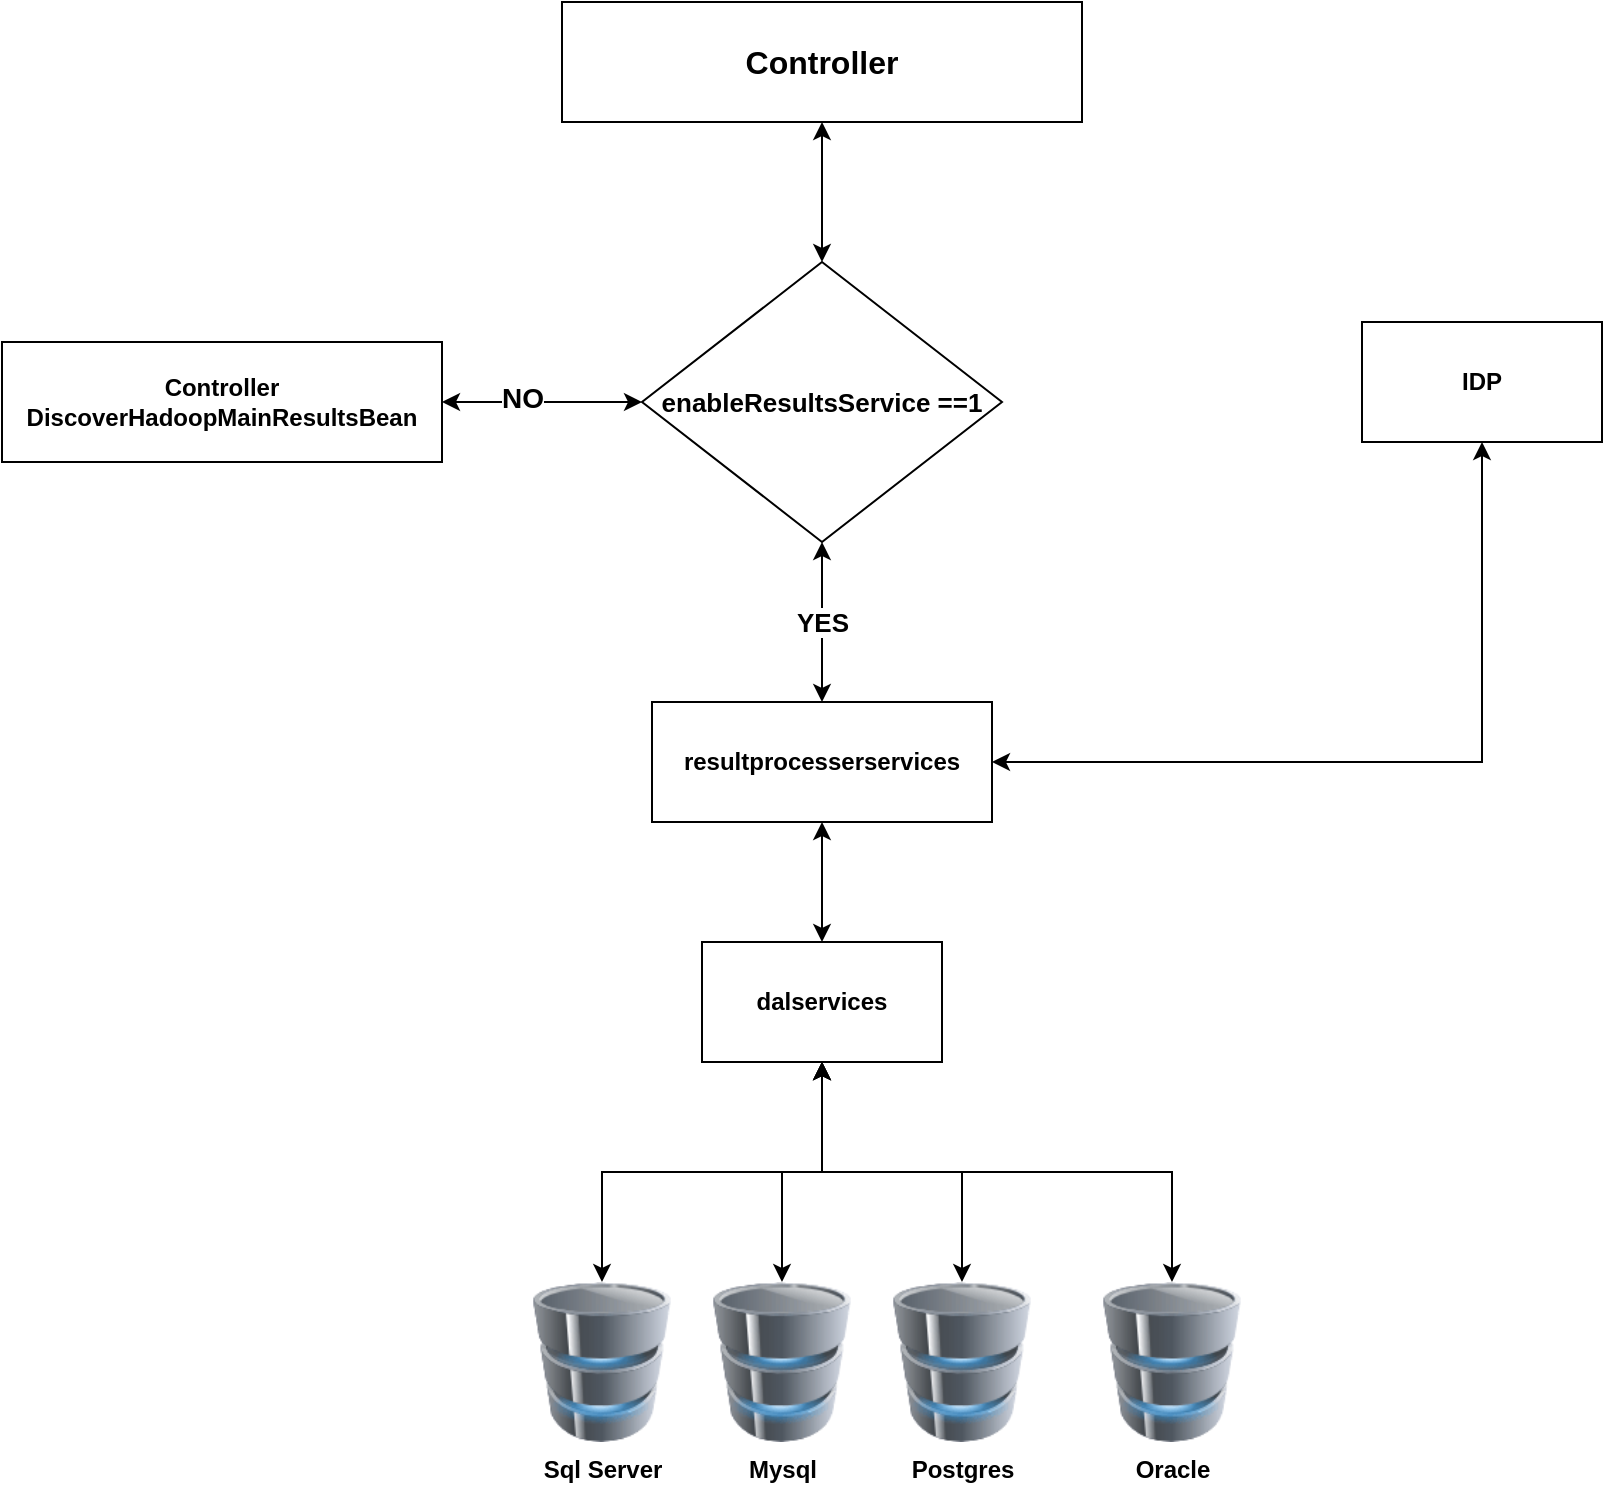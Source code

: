<mxfile version="14.4.8" type="github">
  <diagram id="0nnGmjhqFbfeQybzAxMs" name="Page-1">
    <mxGraphModel dx="1422" dy="774" grid="1" gridSize="10" guides="1" tooltips="1" connect="1" arrows="1" fold="1" page="1" pageScale="1" pageWidth="827" pageHeight="1169" math="0" shadow="0">
      <root>
        <mxCell id="0" />
        <mxCell id="1" parent="0" />
        <mxCell id="bZoDZp1c5k7Di5X3B1wN-6" value="&lt;span&gt;&lt;font style=&quot;font-size: 16px&quot;&gt;Controller&lt;/font&gt;&lt;/span&gt;" style="rounded=0;whiteSpace=wrap;html=1;fontStyle=1" vertex="1" parent="1">
          <mxGeometry x="280" y="50" width="260" height="60" as="geometry" />
        </mxCell>
        <mxCell id="bZoDZp1c5k7Di5X3B1wN-23" style="edgeStyle=orthogonalEdgeStyle;rounded=0;orthogonalLoop=1;jettySize=auto;html=1;exitX=0.5;exitY=1;exitDx=0;exitDy=0;entryX=0.5;entryY=0;entryDx=0;entryDy=0;startArrow=classic;startFill=1;fontStyle=1" edge="1" parent="1" source="bZoDZp1c5k7Di5X3B1wN-7" target="bZoDZp1c5k7Di5X3B1wN-8">
          <mxGeometry relative="1" as="geometry" />
        </mxCell>
        <mxCell id="bZoDZp1c5k7Di5X3B1wN-7" value="&lt;span&gt;resultprocesserservices&lt;/span&gt;" style="rounded=0;whiteSpace=wrap;html=1;fontStyle=1" vertex="1" parent="1">
          <mxGeometry x="325" y="400" width="170" height="60" as="geometry" />
        </mxCell>
        <mxCell id="bZoDZp1c5k7Di5X3B1wN-8" value="&lt;span&gt;dalservices&lt;/span&gt;" style="rounded=0;whiteSpace=wrap;html=1;fontStyle=1" vertex="1" parent="1">
          <mxGeometry x="350" y="520" width="120" height="60" as="geometry" />
        </mxCell>
        <mxCell id="bZoDZp1c5k7Di5X3B1wN-16" style="edgeStyle=orthogonalEdgeStyle;rounded=0;orthogonalLoop=1;jettySize=auto;html=1;exitX=0.5;exitY=0;exitDx=0;exitDy=0;startArrow=classic;startFill=1;entryX=0.5;entryY=1;entryDx=0;entryDy=0;fontStyle=1" edge="1" parent="1" source="bZoDZp1c5k7Di5X3B1wN-9" target="bZoDZp1c5k7Di5X3B1wN-8">
          <mxGeometry relative="1" as="geometry">
            <mxPoint x="440" y="490" as="targetPoint" />
          </mxGeometry>
        </mxCell>
        <mxCell id="bZoDZp1c5k7Di5X3B1wN-9" value="&lt;span&gt;Mysql&lt;/span&gt;" style="image;html=1;image=img/lib/clip_art/computers/Database_128x128.png;fontStyle=1;strokeWidth=1;" vertex="1" parent="1">
          <mxGeometry x="350" y="690" width="80" height="80" as="geometry" />
        </mxCell>
        <mxCell id="bZoDZp1c5k7Di5X3B1wN-20" style="edgeStyle=orthogonalEdgeStyle;rounded=0;orthogonalLoop=1;jettySize=auto;html=1;exitX=0.5;exitY=0;exitDx=0;exitDy=0;startArrow=classic;startFill=1;entryX=0.5;entryY=1;entryDx=0;entryDy=0;fontStyle=1" edge="1" parent="1" source="bZoDZp1c5k7Di5X3B1wN-11" target="bZoDZp1c5k7Di5X3B1wN-8">
          <mxGeometry relative="1" as="geometry">
            <mxPoint x="440" y="490" as="targetPoint" />
          </mxGeometry>
        </mxCell>
        <mxCell id="bZoDZp1c5k7Di5X3B1wN-11" value="&lt;span&gt;Postgres&lt;/span&gt;" style="image;html=1;image=img/lib/clip_art/computers/Database_128x128.png;fontStyle=1;strokeWidth=1;" vertex="1" parent="1">
          <mxGeometry x="440" y="690" width="80" height="80" as="geometry" />
        </mxCell>
        <mxCell id="bZoDZp1c5k7Di5X3B1wN-19" style="edgeStyle=orthogonalEdgeStyle;rounded=0;orthogonalLoop=1;jettySize=auto;html=1;exitX=0.5;exitY=0;exitDx=0;exitDy=0;entryX=0.5;entryY=1;entryDx=0;entryDy=0;startArrow=classic;startFill=1;fontStyle=1" edge="1" parent="1" source="bZoDZp1c5k7Di5X3B1wN-12" target="bZoDZp1c5k7Di5X3B1wN-8">
          <mxGeometry relative="1" as="geometry" />
        </mxCell>
        <mxCell id="bZoDZp1c5k7Di5X3B1wN-12" value="&lt;span&gt;Sql Server&lt;/span&gt;" style="image;html=1;image=img/lib/clip_art/computers/Database_128x128.png;fontStyle=1;strokeWidth=1;" vertex="1" parent="1">
          <mxGeometry x="260" y="690" width="80" height="80" as="geometry" />
        </mxCell>
        <mxCell id="bZoDZp1c5k7Di5X3B1wN-21" style="edgeStyle=orthogonalEdgeStyle;rounded=0;orthogonalLoop=1;jettySize=auto;html=1;exitX=0.5;exitY=0;exitDx=0;exitDy=0;entryX=0.5;entryY=1;entryDx=0;entryDy=0;startArrow=classic;startFill=1;fontStyle=1" edge="1" parent="1" source="bZoDZp1c5k7Di5X3B1wN-13" target="bZoDZp1c5k7Di5X3B1wN-8">
          <mxGeometry relative="1" as="geometry" />
        </mxCell>
        <mxCell id="bZoDZp1c5k7Di5X3B1wN-13" value="&lt;span&gt;Oracle&lt;/span&gt;" style="image;html=1;image=img/lib/clip_art/computers/Database_128x128.png;fontStyle=1;strokeWidth=1;" vertex="1" parent="1">
          <mxGeometry x="550" y="690" width="70" height="80" as="geometry" />
        </mxCell>
        <mxCell id="bZoDZp1c5k7Di5X3B1wN-32" style="edgeStyle=orthogonalEdgeStyle;rounded=0;orthogonalLoop=1;jettySize=auto;html=1;entryX=1;entryY=0.5;entryDx=0;entryDy=0;startArrow=classic;startFill=1;fontStyle=1" edge="1" parent="1" source="bZoDZp1c5k7Di5X3B1wN-26" target="bZoDZp1c5k7Di5X3B1wN-31">
          <mxGeometry relative="1" as="geometry" />
        </mxCell>
        <mxCell id="bZoDZp1c5k7Di5X3B1wN-34" value="&lt;span&gt;&lt;font style=&quot;font-size: 14px&quot;&gt;NO&lt;/font&gt;&lt;/span&gt;" style="edgeLabel;html=1;align=center;verticalAlign=middle;resizable=0;points=[];fontStyle=1" vertex="1" connectable="0" parent="bZoDZp1c5k7Di5X3B1wN-32">
          <mxGeometry x="0.2" y="-2" relative="1" as="geometry">
            <mxPoint as="offset" />
          </mxGeometry>
        </mxCell>
        <mxCell id="bZoDZp1c5k7Di5X3B1wN-38" style="edgeStyle=orthogonalEdgeStyle;rounded=0;orthogonalLoop=1;jettySize=auto;html=1;entryX=0.5;entryY=0;entryDx=0;entryDy=0;startArrow=classic;startFill=1;exitX=0.5;exitY=1;exitDx=0;exitDy=0;fontStyle=1" edge="1" parent="1" source="bZoDZp1c5k7Di5X3B1wN-26" target="bZoDZp1c5k7Di5X3B1wN-7">
          <mxGeometry relative="1" as="geometry" />
        </mxCell>
        <mxCell id="bZoDZp1c5k7Di5X3B1wN-39" value="&lt;font style=&quot;font-size: 13px&quot;&gt;YES&lt;/font&gt;" style="edgeLabel;html=1;align=center;verticalAlign=middle;resizable=0;points=[];fontStyle=1" vertex="1" connectable="0" parent="bZoDZp1c5k7Di5X3B1wN-38">
          <mxGeometry x="-0.058" y="2" relative="1" as="geometry">
            <mxPoint x="-2" y="2" as="offset" />
          </mxGeometry>
        </mxCell>
        <mxCell id="bZoDZp1c5k7Di5X3B1wN-26" value="&lt;span style=&quot;font-size: 11px&quot;&gt;&lt;font style=&quot;font-size: 13px&quot;&gt;enableResultsService ==1&lt;/font&gt;&lt;/span&gt;" style="rhombus;whiteSpace=wrap;html=1;fontStyle=1" vertex="1" parent="1">
          <mxGeometry x="320" y="180" width="180" height="140" as="geometry" />
        </mxCell>
        <mxCell id="bZoDZp1c5k7Di5X3B1wN-29" style="edgeStyle=orthogonalEdgeStyle;rounded=0;orthogonalLoop=1;jettySize=auto;html=1;entryX=0.5;entryY=0;entryDx=0;entryDy=0;startArrow=classic;startFill=1;fontStyle=1" edge="1" parent="1" source="bZoDZp1c5k7Di5X3B1wN-6" target="bZoDZp1c5k7Di5X3B1wN-26">
          <mxGeometry relative="1" as="geometry">
            <mxPoint x="270" y="160" as="sourcePoint" />
            <mxPoint x="550" y="160" as="targetPoint" />
          </mxGeometry>
        </mxCell>
        <mxCell id="bZoDZp1c5k7Di5X3B1wN-31" value="&lt;span&gt;Controller&lt;/span&gt;&lt;br&gt;&lt;span&gt;DiscoverHadoopMainResultsBean&lt;/span&gt;" style="rounded=0;whiteSpace=wrap;html=1;fontStyle=1" vertex="1" parent="1">
          <mxGeometry y="220" width="220" height="60" as="geometry" />
        </mxCell>
        <mxCell id="bZoDZp1c5k7Di5X3B1wN-40" style="edgeStyle=orthogonalEdgeStyle;rounded=0;orthogonalLoop=1;jettySize=auto;html=1;entryX=1;entryY=0.5;entryDx=0;entryDy=0;startArrow=classic;startFill=1;exitX=0.5;exitY=1;exitDx=0;exitDy=0;" edge="1" parent="1" source="bZoDZp1c5k7Di5X3B1wN-35" target="bZoDZp1c5k7Di5X3B1wN-7">
          <mxGeometry relative="1" as="geometry" />
        </mxCell>
        <mxCell id="bZoDZp1c5k7Di5X3B1wN-35" value="&lt;span&gt;IDP&lt;/span&gt;" style="rounded=0;whiteSpace=wrap;html=1;fontStyle=1" vertex="1" parent="1">
          <mxGeometry x="680" y="210" width="120" height="60" as="geometry" />
        </mxCell>
      </root>
    </mxGraphModel>
  </diagram>
</mxfile>
